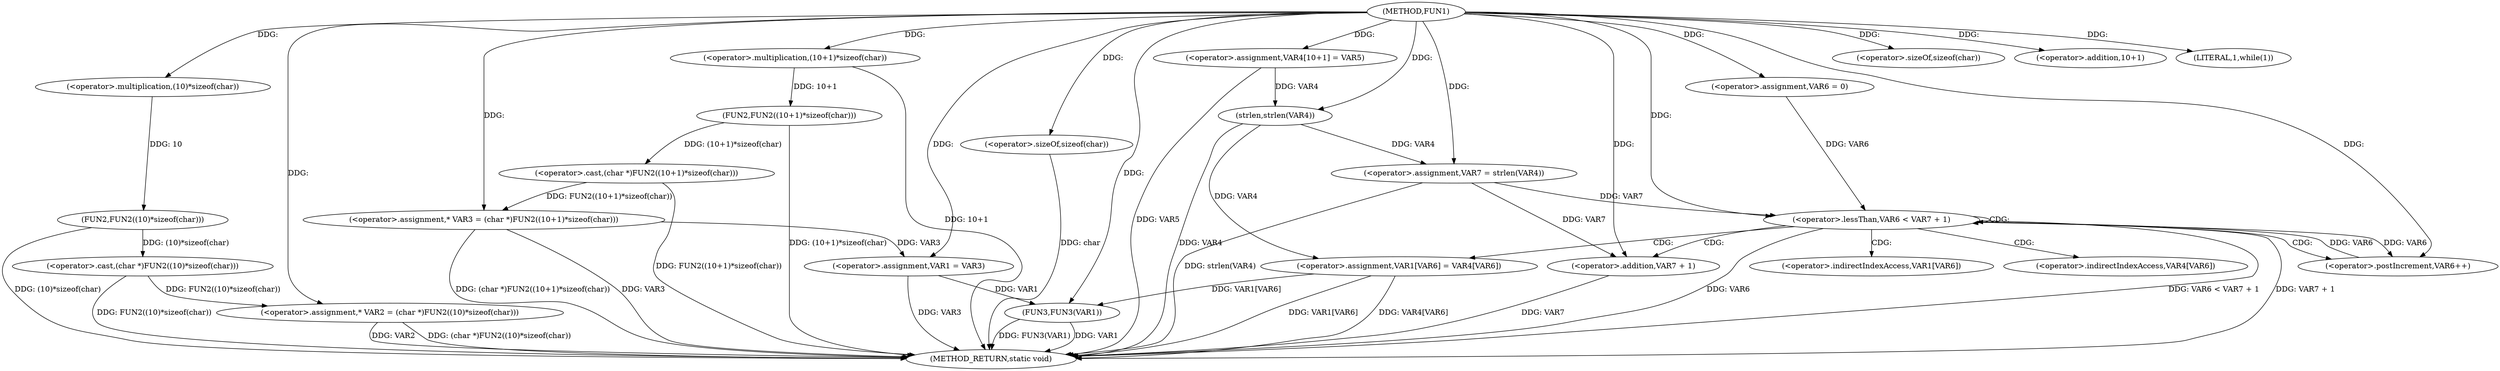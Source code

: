 digraph FUN1 {  
"1000100" [label = "(METHOD,FUN1)" ]
"1000164" [label = "(METHOD_RETURN,static void)" ]
"1000104" [label = "(<operator>.assignment,* VAR2 = (char *)FUN2((10)*sizeof(char)))" ]
"1000106" [label = "(<operator>.cast,(char *)FUN2((10)*sizeof(char)))" ]
"1000108" [label = "(FUN2,FUN2((10)*sizeof(char)))" ]
"1000109" [label = "(<operator>.multiplication,(10)*sizeof(char))" ]
"1000111" [label = "(<operator>.sizeOf,sizeof(char))" ]
"1000114" [label = "(<operator>.assignment,* VAR3 = (char *)FUN2((10+1)*sizeof(char)))" ]
"1000116" [label = "(<operator>.cast,(char *)FUN2((10+1)*sizeof(char)))" ]
"1000118" [label = "(FUN2,FUN2((10+1)*sizeof(char)))" ]
"1000119" [label = "(<operator>.multiplication,(10+1)*sizeof(char))" ]
"1000120" [label = "(<operator>.addition,10+1)" ]
"1000123" [label = "(<operator>.sizeOf,sizeof(char))" ]
"1000126" [label = "(LITERAL,1,while(1))" ]
"1000128" [label = "(<operator>.assignment,VAR1 = VAR3)" ]
"1000134" [label = "(<operator>.assignment,VAR4[10+1] = VAR5)" ]
"1000139" [label = "(<operator>.assignment,VAR7 = strlen(VAR4))" ]
"1000141" [label = "(strlen,strlen(VAR4))" ]
"1000144" [label = "(<operator>.assignment,VAR6 = 0)" ]
"1000147" [label = "(<operator>.lessThan,VAR6 < VAR7 + 1)" ]
"1000149" [label = "(<operator>.addition,VAR7 + 1)" ]
"1000152" [label = "(<operator>.postIncrement,VAR6++)" ]
"1000155" [label = "(<operator>.assignment,VAR1[VAR6] = VAR4[VAR6])" ]
"1000162" [label = "(FUN3,FUN3(VAR1))" ]
"1000156" [label = "(<operator>.indirectIndexAccess,VAR1[VAR6])" ]
"1000159" [label = "(<operator>.indirectIndexAccess,VAR4[VAR6])" ]
  "1000155" -> "1000164"  [ label = "DDG: VAR4[VAR6]"] 
  "1000128" -> "1000164"  [ label = "DDG: VAR3"] 
  "1000141" -> "1000164"  [ label = "DDG: VAR4"] 
  "1000106" -> "1000164"  [ label = "DDG: FUN2((10)*sizeof(char))"] 
  "1000104" -> "1000164"  [ label = "DDG: VAR2"] 
  "1000114" -> "1000164"  [ label = "DDG: VAR3"] 
  "1000116" -> "1000164"  [ label = "DDG: FUN2((10+1)*sizeof(char))"] 
  "1000119" -> "1000164"  [ label = "DDG: 10+1"] 
  "1000134" -> "1000164"  [ label = "DDG: VAR5"] 
  "1000149" -> "1000164"  [ label = "DDG: VAR7"] 
  "1000118" -> "1000164"  [ label = "DDG: (10+1)*sizeof(char)"] 
  "1000123" -> "1000164"  [ label = "DDG: char"] 
  "1000139" -> "1000164"  [ label = "DDG: strlen(VAR4)"] 
  "1000147" -> "1000164"  [ label = "DDG: VAR7 + 1"] 
  "1000147" -> "1000164"  [ label = "DDG: VAR6"] 
  "1000155" -> "1000164"  [ label = "DDG: VAR1[VAR6]"] 
  "1000162" -> "1000164"  [ label = "DDG: VAR1"] 
  "1000162" -> "1000164"  [ label = "DDG: FUN3(VAR1)"] 
  "1000147" -> "1000164"  [ label = "DDG: VAR6 < VAR7 + 1"] 
  "1000114" -> "1000164"  [ label = "DDG: (char *)FUN2((10+1)*sizeof(char))"] 
  "1000104" -> "1000164"  [ label = "DDG: (char *)FUN2((10)*sizeof(char))"] 
  "1000108" -> "1000164"  [ label = "DDG: (10)*sizeof(char)"] 
  "1000106" -> "1000104"  [ label = "DDG: FUN2((10)*sizeof(char))"] 
  "1000100" -> "1000104"  [ label = "DDG: "] 
  "1000108" -> "1000106"  [ label = "DDG: (10)*sizeof(char)"] 
  "1000109" -> "1000108"  [ label = "DDG: 10"] 
  "1000100" -> "1000109"  [ label = "DDG: "] 
  "1000100" -> "1000111"  [ label = "DDG: "] 
  "1000116" -> "1000114"  [ label = "DDG: FUN2((10+1)*sizeof(char))"] 
  "1000100" -> "1000114"  [ label = "DDG: "] 
  "1000118" -> "1000116"  [ label = "DDG: (10+1)*sizeof(char)"] 
  "1000119" -> "1000118"  [ label = "DDG: 10+1"] 
  "1000100" -> "1000119"  [ label = "DDG: "] 
  "1000100" -> "1000120"  [ label = "DDG: "] 
  "1000100" -> "1000123"  [ label = "DDG: "] 
  "1000100" -> "1000126"  [ label = "DDG: "] 
  "1000114" -> "1000128"  [ label = "DDG: VAR3"] 
  "1000100" -> "1000128"  [ label = "DDG: "] 
  "1000100" -> "1000134"  [ label = "DDG: "] 
  "1000141" -> "1000139"  [ label = "DDG: VAR4"] 
  "1000100" -> "1000139"  [ label = "DDG: "] 
  "1000134" -> "1000141"  [ label = "DDG: VAR4"] 
  "1000100" -> "1000141"  [ label = "DDG: "] 
  "1000100" -> "1000144"  [ label = "DDG: "] 
  "1000152" -> "1000147"  [ label = "DDG: VAR6"] 
  "1000144" -> "1000147"  [ label = "DDG: VAR6"] 
  "1000100" -> "1000147"  [ label = "DDG: "] 
  "1000139" -> "1000147"  [ label = "DDG: VAR7"] 
  "1000139" -> "1000149"  [ label = "DDG: VAR7"] 
  "1000100" -> "1000149"  [ label = "DDG: "] 
  "1000147" -> "1000152"  [ label = "DDG: VAR6"] 
  "1000100" -> "1000152"  [ label = "DDG: "] 
  "1000141" -> "1000155"  [ label = "DDG: VAR4"] 
  "1000128" -> "1000162"  [ label = "DDG: VAR1"] 
  "1000155" -> "1000162"  [ label = "DDG: VAR1[VAR6]"] 
  "1000100" -> "1000162"  [ label = "DDG: "] 
  "1000147" -> "1000155"  [ label = "CDG: "] 
  "1000147" -> "1000156"  [ label = "CDG: "] 
  "1000147" -> "1000147"  [ label = "CDG: "] 
  "1000147" -> "1000152"  [ label = "CDG: "] 
  "1000147" -> "1000159"  [ label = "CDG: "] 
  "1000147" -> "1000149"  [ label = "CDG: "] 
}
